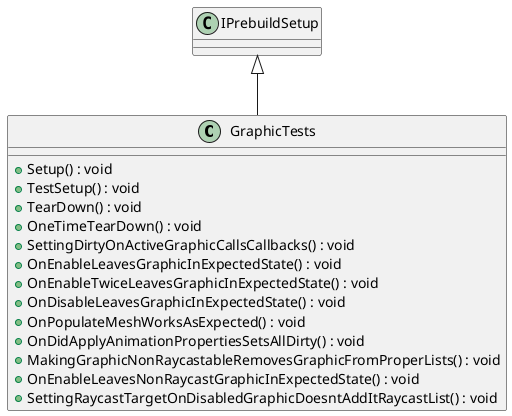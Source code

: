 @startuml
class GraphicTests {
    + Setup() : void
    + TestSetup() : void
    + TearDown() : void
    + OneTimeTearDown() : void
    + SettingDirtyOnActiveGraphicCallsCallbacks() : void
    + OnEnableLeavesGraphicInExpectedState() : void
    + OnEnableTwiceLeavesGraphicInExpectedState() : void
    + OnDisableLeavesGraphicInExpectedState() : void
    + OnPopulateMeshWorksAsExpected() : void
    + OnDidApplyAnimationPropertiesSetsAllDirty() : void
    + MakingGraphicNonRaycastableRemovesGraphicFromProperLists() : void
    + OnEnableLeavesNonRaycastGraphicInExpectedState() : void
    + SettingRaycastTargetOnDisabledGraphicDoesntAddItRaycastList() : void
}
IPrebuildSetup <|-- GraphicTests
@enduml
